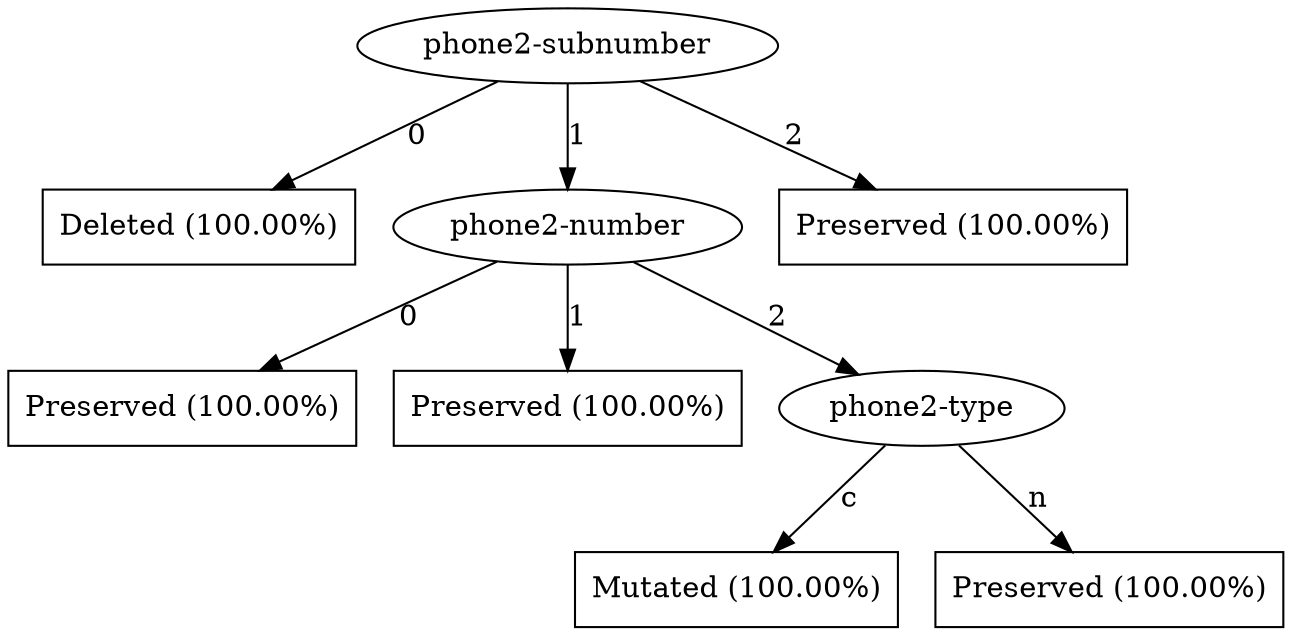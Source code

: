 digraph G {
"bg==" [ shape=ellipse label="phone2-subnumber"]
"bg==" -> "bi0w" [ label="0" ]
"bi0w" [ shape=box label="Deleted (100.00%)"]
"bg==" -> "bi0x" [ label="1" ]
"bi0x" [ shape=ellipse label="phone2-number"]
"bi0x" -> "bi0xLTA=" [ label="0" ]
"bi0xLTA=" [ shape=box label="Preserved (100.00%)"]
"bi0x" -> "bi0xLTE=" [ label="1" ]
"bi0xLTE=" [ shape=box label="Preserved (100.00%)"]
"bi0x" -> "bi0xLTI=" [ label="2" ]
"bi0xLTI=" [ shape=ellipse label="phone2-type"]
"bi0xLTI=" -> "bi0xLTItMg==" [ label="c" ]
"bi0xLTItMg==" [ shape=box label="Mutated (100.00%)"]
"bi0xLTI=" -> "bi0xLTItMw==" [ label="n" ]
"bi0xLTItMw==" [ shape=box label="Preserved (100.00%)"]
"bg==" -> "bi0y" [ label="2" ]
"bi0y" [ shape=box label="Preserved (100.00%)"]
}
